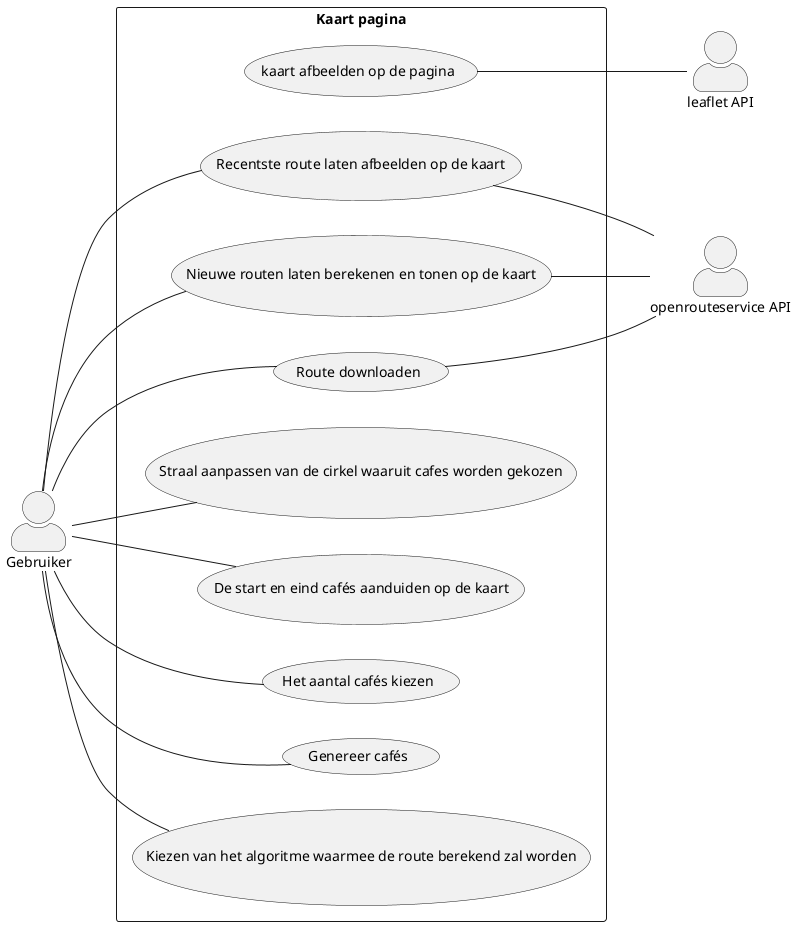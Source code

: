 @startuml Website


skinparam actorStyle awesome
actor "openrouteservice API" as API1
actor "Gebruiker" as User
actor "leaflet API" as API2

left to right direction

Rectangle "Kaart pagina" {
    usecase "Straal aanpassen van de cirkel waaruit cafes worden gekozen" as UC5
    usecase  "De start en eind cafés aanduiden op de kaart" as UC2  
    usecase "Het aantal cafés kiezen" as UC1 
    usecase "Genereer cafés" as UC9
    usecase "Kiezen van het algoritme waarmee de route berekend zal worden" as UC4
    usecase "Nieuwe routen laten berekenen en tonen op de kaart" as UC6
    usecase "Recentste route laten afbeelden op de kaart" as UC7
    usecase "Route downloaden" as UC3
    usecase "kaart afbeelden op de pagina" as UC8
    

}

User--UC1
User--UC2
User--UC4
User -- UC5
User--UC6
User--UC7
User--UC3
User --UC9
API1-up-UC3
API1-up-UC6
API1-up-UC7
API2 -up-UC8
@enduml